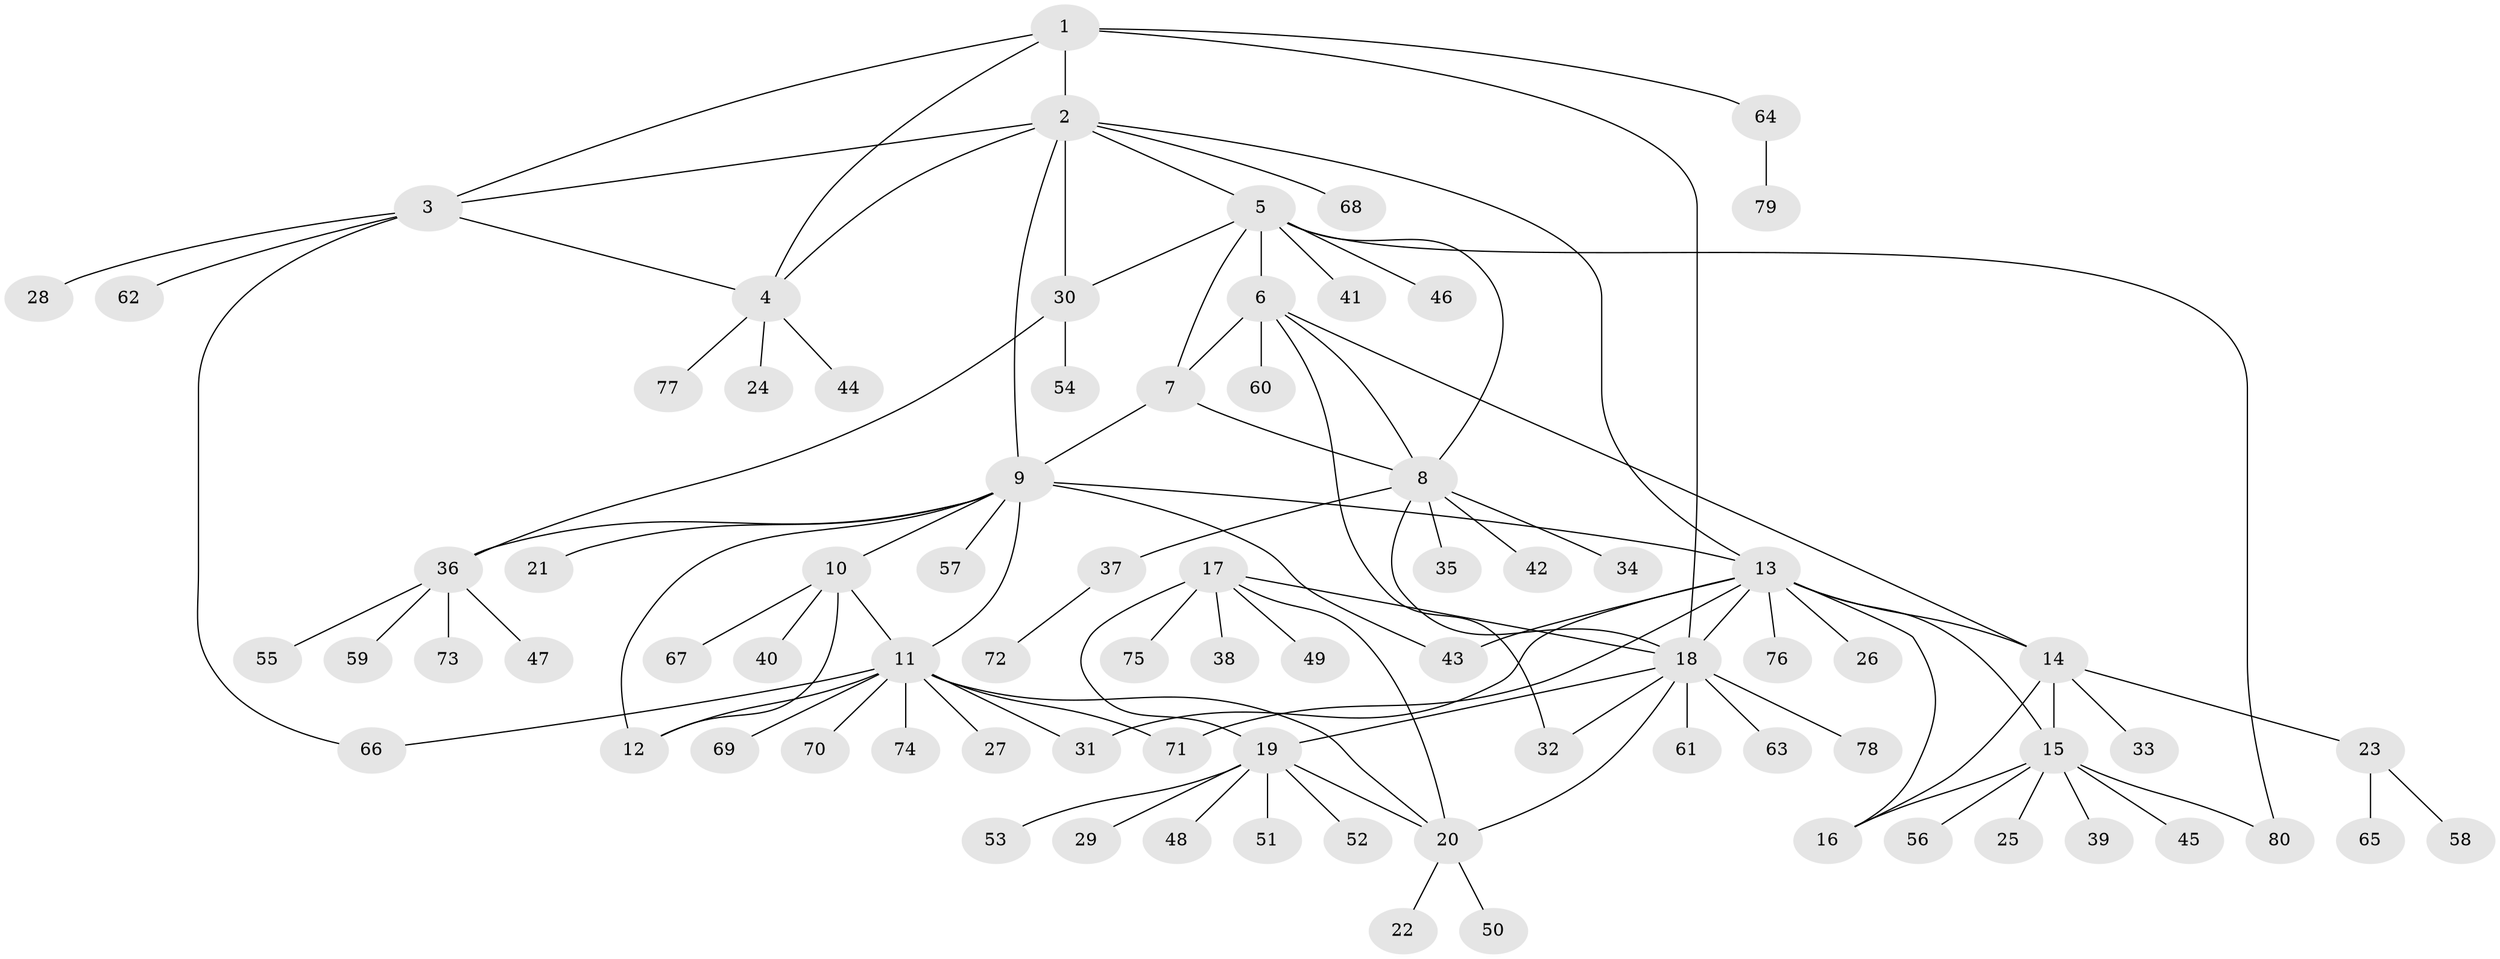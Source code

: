 // Generated by graph-tools (version 1.1) at 2025/02/03/09/25 03:02:47]
// undirected, 80 vertices, 108 edges
graph export_dot {
graph [start="1"]
  node [color=gray90,style=filled];
  1;
  2;
  3;
  4;
  5;
  6;
  7;
  8;
  9;
  10;
  11;
  12;
  13;
  14;
  15;
  16;
  17;
  18;
  19;
  20;
  21;
  22;
  23;
  24;
  25;
  26;
  27;
  28;
  29;
  30;
  31;
  32;
  33;
  34;
  35;
  36;
  37;
  38;
  39;
  40;
  41;
  42;
  43;
  44;
  45;
  46;
  47;
  48;
  49;
  50;
  51;
  52;
  53;
  54;
  55;
  56;
  57;
  58;
  59;
  60;
  61;
  62;
  63;
  64;
  65;
  66;
  67;
  68;
  69;
  70;
  71;
  72;
  73;
  74;
  75;
  76;
  77;
  78;
  79;
  80;
  1 -- 2;
  1 -- 3;
  1 -- 4;
  1 -- 18;
  1 -- 64;
  2 -- 3;
  2 -- 4;
  2 -- 5;
  2 -- 9;
  2 -- 13;
  2 -- 30;
  2 -- 68;
  3 -- 4;
  3 -- 28;
  3 -- 62;
  3 -- 66;
  4 -- 24;
  4 -- 44;
  4 -- 77;
  5 -- 6;
  5 -- 7;
  5 -- 8;
  5 -- 30;
  5 -- 41;
  5 -- 46;
  5 -- 80;
  6 -- 7;
  6 -- 8;
  6 -- 14;
  6 -- 32;
  6 -- 60;
  7 -- 8;
  7 -- 9;
  8 -- 18;
  8 -- 34;
  8 -- 35;
  8 -- 37;
  8 -- 42;
  9 -- 10;
  9 -- 11;
  9 -- 12;
  9 -- 13;
  9 -- 21;
  9 -- 36;
  9 -- 43;
  9 -- 57;
  10 -- 11;
  10 -- 12;
  10 -- 40;
  10 -- 67;
  11 -- 12;
  11 -- 20;
  11 -- 27;
  11 -- 31;
  11 -- 66;
  11 -- 69;
  11 -- 70;
  11 -- 71;
  11 -- 74;
  13 -- 14;
  13 -- 15;
  13 -- 16;
  13 -- 18;
  13 -- 26;
  13 -- 31;
  13 -- 43;
  13 -- 71;
  13 -- 76;
  14 -- 15;
  14 -- 16;
  14 -- 23;
  14 -- 33;
  15 -- 16;
  15 -- 25;
  15 -- 39;
  15 -- 45;
  15 -- 56;
  15 -- 80;
  17 -- 18;
  17 -- 19;
  17 -- 20;
  17 -- 38;
  17 -- 49;
  17 -- 75;
  18 -- 19;
  18 -- 20;
  18 -- 32;
  18 -- 61;
  18 -- 63;
  18 -- 78;
  19 -- 20;
  19 -- 29;
  19 -- 48;
  19 -- 51;
  19 -- 52;
  19 -- 53;
  20 -- 22;
  20 -- 50;
  23 -- 58;
  23 -- 65;
  30 -- 36;
  30 -- 54;
  36 -- 47;
  36 -- 55;
  36 -- 59;
  36 -- 73;
  37 -- 72;
  64 -- 79;
}
